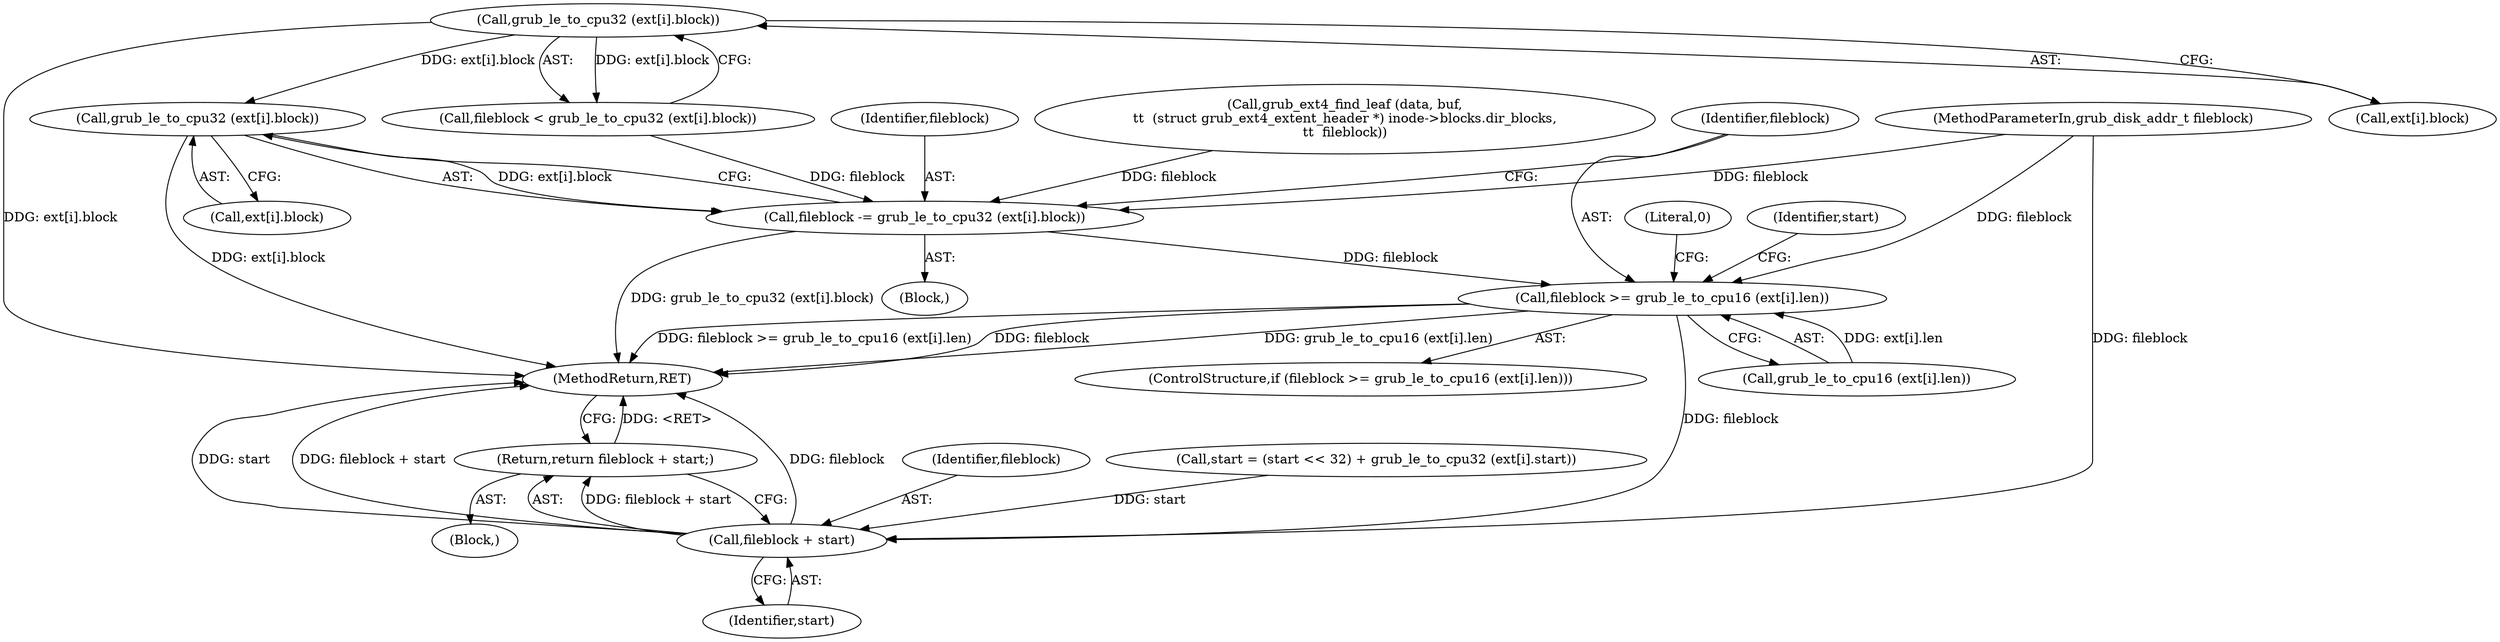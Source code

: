digraph "0_radare2_65000a7fd9eea62359e6d6714f17b94a99a82edd_0@pointer" {
"1000209" [label="(Call,grub_le_to_cpu32 (ext[i].block))"];
"1000194" [label="(Call,grub_le_to_cpu32 (ext[i].block))"];
"1000207" [label="(Call,fileblock -= grub_le_to_cpu32 (ext[i].block))"];
"1000216" [label="(Call,fileblock >= grub_le_to_cpu16 (ext[i].len))"];
"1000250" [label="(Call,fileblock + start)"];
"1000249" [label="(Return,return fileblock + start;)"];
"1000195" [label="(Call,ext[i].block)"];
"1000206" [label="(Block,)"];
"1000208" [label="(Identifier,fileblock)"];
"1000230" [label="(Identifier,start)"];
"1000216" [label="(Call,fileblock >= grub_le_to_cpu16 (ext[i].len))"];
"1000225" [label="(Literal,0)"];
"1000106" [label="(MethodParameterIn,grub_disk_addr_t fileblock)"];
"1000218" [label="(Call,grub_le_to_cpu16 (ext[i].len))"];
"1000251" [label="(Identifier,fileblock)"];
"1000429" [label="(MethodReturn,RET)"];
"1000194" [label="(Call,grub_le_to_cpu32 (ext[i].block))"];
"1000215" [label="(ControlStructure,if (fileblock >= grub_le_to_cpu16 (ext[i].len)))"];
"1000150" [label="(Call,grub_ext4_find_leaf (data, buf,\n\t\t  (struct grub_ext4_extent_header *) inode->blocks.dir_blocks,\n\t\t  fileblock))"];
"1000209" [label="(Call,grub_le_to_cpu32 (ext[i].block))"];
"1000227" [label="(Block,)"];
"1000210" [label="(Call,ext[i].block)"];
"1000249" [label="(Return,return fileblock + start;)"];
"1000237" [label="(Call,start = (start << 32) + grub_le_to_cpu32 (ext[i].start))"];
"1000217" [label="(Identifier,fileblock)"];
"1000252" [label="(Identifier,start)"];
"1000250" [label="(Call,fileblock + start)"];
"1000192" [label="(Call,fileblock < grub_le_to_cpu32 (ext[i].block))"];
"1000207" [label="(Call,fileblock -= grub_le_to_cpu32 (ext[i].block))"];
"1000209" -> "1000207"  [label="AST: "];
"1000209" -> "1000210"  [label="CFG: "];
"1000210" -> "1000209"  [label="AST: "];
"1000207" -> "1000209"  [label="CFG: "];
"1000209" -> "1000429"  [label="DDG: ext[i].block"];
"1000209" -> "1000207"  [label="DDG: ext[i].block"];
"1000194" -> "1000209"  [label="DDG: ext[i].block"];
"1000194" -> "1000192"  [label="AST: "];
"1000194" -> "1000195"  [label="CFG: "];
"1000195" -> "1000194"  [label="AST: "];
"1000192" -> "1000194"  [label="CFG: "];
"1000194" -> "1000429"  [label="DDG: ext[i].block"];
"1000194" -> "1000192"  [label="DDG: ext[i].block"];
"1000207" -> "1000206"  [label="AST: "];
"1000208" -> "1000207"  [label="AST: "];
"1000217" -> "1000207"  [label="CFG: "];
"1000207" -> "1000429"  [label="DDG: grub_le_to_cpu32 (ext[i].block)"];
"1000150" -> "1000207"  [label="DDG: fileblock"];
"1000192" -> "1000207"  [label="DDG: fileblock"];
"1000106" -> "1000207"  [label="DDG: fileblock"];
"1000207" -> "1000216"  [label="DDG: fileblock"];
"1000216" -> "1000215"  [label="AST: "];
"1000216" -> "1000218"  [label="CFG: "];
"1000217" -> "1000216"  [label="AST: "];
"1000218" -> "1000216"  [label="AST: "];
"1000225" -> "1000216"  [label="CFG: "];
"1000230" -> "1000216"  [label="CFG: "];
"1000216" -> "1000429"  [label="DDG: fileblock >= grub_le_to_cpu16 (ext[i].len)"];
"1000216" -> "1000429"  [label="DDG: fileblock"];
"1000216" -> "1000429"  [label="DDG: grub_le_to_cpu16 (ext[i].len)"];
"1000106" -> "1000216"  [label="DDG: fileblock"];
"1000218" -> "1000216"  [label="DDG: ext[i].len"];
"1000216" -> "1000250"  [label="DDG: fileblock"];
"1000250" -> "1000249"  [label="AST: "];
"1000250" -> "1000252"  [label="CFG: "];
"1000251" -> "1000250"  [label="AST: "];
"1000252" -> "1000250"  [label="AST: "];
"1000249" -> "1000250"  [label="CFG: "];
"1000250" -> "1000429"  [label="DDG: fileblock"];
"1000250" -> "1000429"  [label="DDG: start"];
"1000250" -> "1000429"  [label="DDG: fileblock + start"];
"1000250" -> "1000249"  [label="DDG: fileblock + start"];
"1000106" -> "1000250"  [label="DDG: fileblock"];
"1000237" -> "1000250"  [label="DDG: start"];
"1000249" -> "1000227"  [label="AST: "];
"1000429" -> "1000249"  [label="CFG: "];
"1000249" -> "1000429"  [label="DDG: <RET>"];
}
